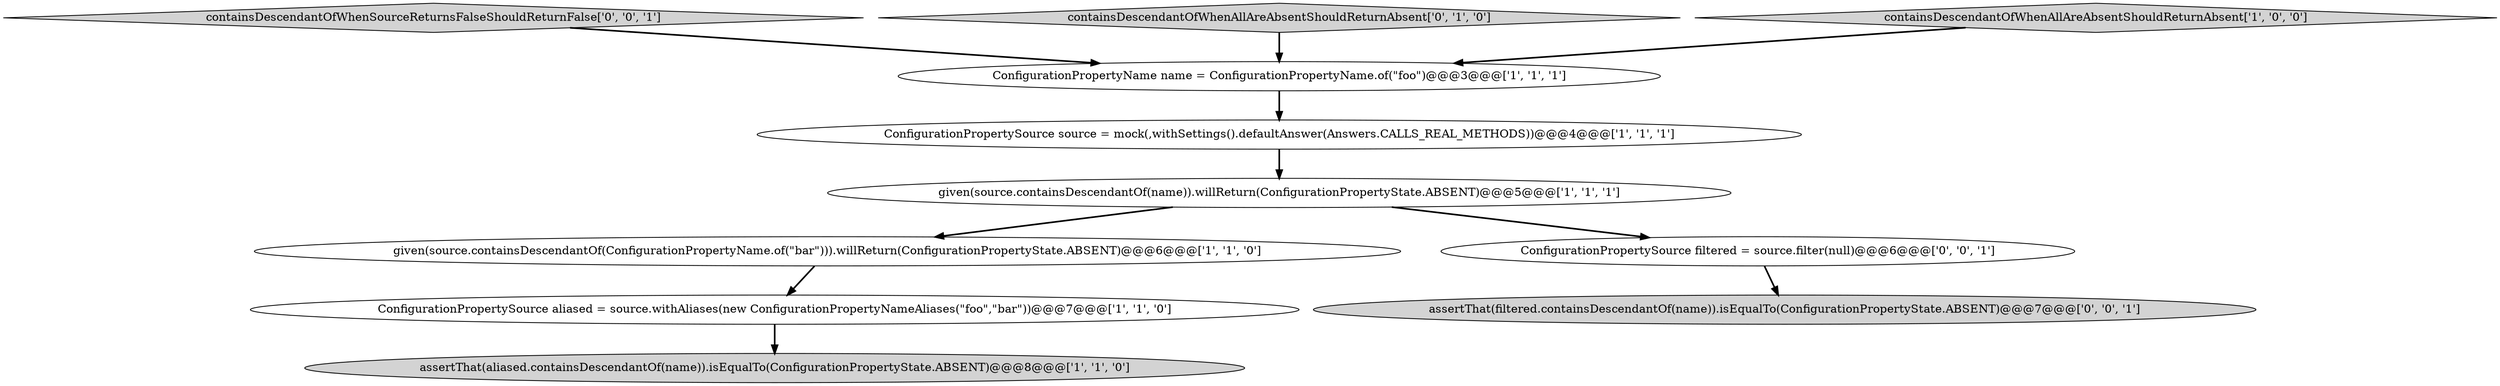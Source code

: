 digraph {
10 [style = filled, label = "containsDescendantOfWhenSourceReturnsFalseShouldReturnFalse['0', '0', '1']", fillcolor = lightgray, shape = diamond image = "AAA0AAABBB3BBB"];
1 [style = filled, label = "ConfigurationPropertySource aliased = source.withAliases(new ConfigurationPropertyNameAliases(\"foo\",\"bar\"))@@@7@@@['1', '1', '0']", fillcolor = white, shape = ellipse image = "AAA0AAABBB1BBB"];
6 [style = filled, label = "ConfigurationPropertyName name = ConfigurationPropertyName.of(\"foo\")@@@3@@@['1', '1', '1']", fillcolor = white, shape = ellipse image = "AAA0AAABBB1BBB"];
5 [style = filled, label = "given(source.containsDescendantOf(ConfigurationPropertyName.of(\"bar\"))).willReturn(ConfigurationPropertyState.ABSENT)@@@6@@@['1', '1', '0']", fillcolor = white, shape = ellipse image = "AAA0AAABBB1BBB"];
7 [style = filled, label = "containsDescendantOfWhenAllAreAbsentShouldReturnAbsent['0', '1', '0']", fillcolor = lightgray, shape = diamond image = "AAA0AAABBB2BBB"];
4 [style = filled, label = "assertThat(aliased.containsDescendantOf(name)).isEqualTo(ConfigurationPropertyState.ABSENT)@@@8@@@['1', '1', '0']", fillcolor = lightgray, shape = ellipse image = "AAA0AAABBB1BBB"];
9 [style = filled, label = "ConfigurationPropertySource filtered = source.filter(null)@@@6@@@['0', '0', '1']", fillcolor = white, shape = ellipse image = "AAA0AAABBB3BBB"];
0 [style = filled, label = "containsDescendantOfWhenAllAreAbsentShouldReturnAbsent['1', '0', '0']", fillcolor = lightgray, shape = diamond image = "AAA0AAABBB1BBB"];
2 [style = filled, label = "ConfigurationPropertySource source = mock(,withSettings().defaultAnswer(Answers.CALLS_REAL_METHODS))@@@4@@@['1', '1', '1']", fillcolor = white, shape = ellipse image = "AAA0AAABBB1BBB"];
8 [style = filled, label = "assertThat(filtered.containsDescendantOf(name)).isEqualTo(ConfigurationPropertyState.ABSENT)@@@7@@@['0', '0', '1']", fillcolor = lightgray, shape = ellipse image = "AAA0AAABBB3BBB"];
3 [style = filled, label = "given(source.containsDescendantOf(name)).willReturn(ConfigurationPropertyState.ABSENT)@@@5@@@['1', '1', '1']", fillcolor = white, shape = ellipse image = "AAA0AAABBB1BBB"];
3->9 [style = bold, label=""];
5->1 [style = bold, label=""];
1->4 [style = bold, label=""];
3->5 [style = bold, label=""];
7->6 [style = bold, label=""];
9->8 [style = bold, label=""];
0->6 [style = bold, label=""];
10->6 [style = bold, label=""];
2->3 [style = bold, label=""];
6->2 [style = bold, label=""];
}

